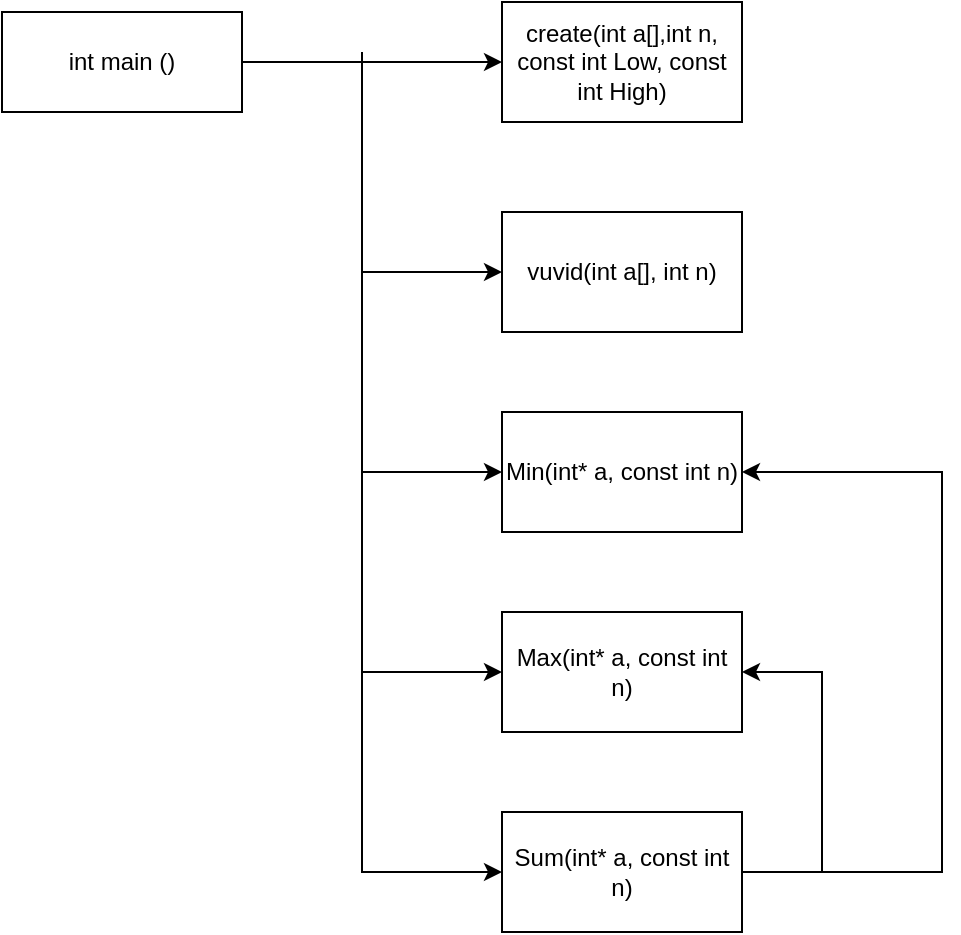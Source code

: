 <mxfile version="15.6.8" type="device"><diagram id="yUj1wfB7AjBDnEUTKi3v" name="Page-1"><mxGraphModel dx="1209" dy="584" grid="1" gridSize="10" guides="1" tooltips="1" connect="1" arrows="1" fold="1" page="1" pageScale="1" pageWidth="827" pageHeight="1169" math="0" shadow="0"><root><mxCell id="0"/><mxCell id="1" parent="0"/><mxCell id="H4LvN0TCoWUw9XXhhIoZ-4" style="edgeStyle=orthogonalEdgeStyle;rounded=0;orthogonalLoop=1;jettySize=auto;html=1;entryX=0;entryY=0.5;entryDx=0;entryDy=0;" edge="1" parent="1" source="H4LvN0TCoWUw9XXhhIoZ-1" target="H4LvN0TCoWUw9XXhhIoZ-2"><mxGeometry relative="1" as="geometry"><mxPoint x="330" y="115" as="targetPoint"/></mxGeometry></mxCell><mxCell id="H4LvN0TCoWUw9XXhhIoZ-1" value="int main ()" style="rounded=0;whiteSpace=wrap;html=1;" vertex="1" parent="1"><mxGeometry x="90" y="90" width="120" height="50" as="geometry"/></mxCell><mxCell id="H4LvN0TCoWUw9XXhhIoZ-2" value="create(int a[],int n, const int Low, const int High)" style="rounded=0;whiteSpace=wrap;html=1;" vertex="1" parent="1"><mxGeometry x="340" y="85" width="120" height="60" as="geometry"/></mxCell><mxCell id="H4LvN0TCoWUw9XXhhIoZ-3" value="vuvid(int a[], int n)" style="rounded=0;whiteSpace=wrap;html=1;" vertex="1" parent="1"><mxGeometry x="340" y="190" width="120" height="60" as="geometry"/></mxCell><mxCell id="H4LvN0TCoWUw9XXhhIoZ-5" value="" style="endArrow=classic;html=1;rounded=0;entryX=0;entryY=0.5;entryDx=0;entryDy=0;" edge="1" parent="1" target="H4LvN0TCoWUw9XXhhIoZ-3"><mxGeometry width="50" height="50" relative="1" as="geometry"><mxPoint x="270" y="110" as="sourcePoint"/><mxPoint x="270" y="320" as="targetPoint"/><Array as="points"><mxPoint x="270" y="220"/></Array></mxGeometry></mxCell><mxCell id="H4LvN0TCoWUw9XXhhIoZ-6" value="" style="endArrow=classic;html=1;rounded=0;entryX=0;entryY=0.5;entryDx=0;entryDy=0;" edge="1" parent="1"><mxGeometry width="50" height="50" relative="1" as="geometry"><mxPoint x="270" y="220" as="sourcePoint"/><mxPoint x="340" y="320" as="targetPoint"/><Array as="points"><mxPoint x="270" y="320"/></Array></mxGeometry></mxCell><mxCell id="H4LvN0TCoWUw9XXhhIoZ-7" value="" style="endArrow=classic;html=1;rounded=0;entryX=0;entryY=0.5;entryDx=0;entryDy=0;" edge="1" parent="1"><mxGeometry width="50" height="50" relative="1" as="geometry"><mxPoint x="270" y="320" as="sourcePoint"/><mxPoint x="340" y="420" as="targetPoint"/><Array as="points"><mxPoint x="270" y="420"/></Array></mxGeometry></mxCell><mxCell id="H4LvN0TCoWUw9XXhhIoZ-8" value="" style="endArrow=classic;html=1;rounded=0;entryX=0;entryY=0.5;entryDx=0;entryDy=0;" edge="1" parent="1"><mxGeometry width="50" height="50" relative="1" as="geometry"><mxPoint x="270" y="420" as="sourcePoint"/><mxPoint x="340" y="520" as="targetPoint"/><Array as="points"><mxPoint x="270" y="520"/></Array></mxGeometry></mxCell><mxCell id="H4LvN0TCoWUw9XXhhIoZ-9" value="Min(int* a, const int n)" style="rounded=0;whiteSpace=wrap;html=1;" vertex="1" parent="1"><mxGeometry x="340" y="290" width="120" height="60" as="geometry"/></mxCell><mxCell id="H4LvN0TCoWUw9XXhhIoZ-10" value="Max(int* a, const int n)" style="rounded=0;whiteSpace=wrap;html=1;" vertex="1" parent="1"><mxGeometry x="340" y="390" width="120" height="60" as="geometry"/></mxCell><mxCell id="H4LvN0TCoWUw9XXhhIoZ-12" style="edgeStyle=orthogonalEdgeStyle;rounded=0;orthogonalLoop=1;jettySize=auto;html=1;entryX=1;entryY=0.5;entryDx=0;entryDy=0;" edge="1" parent="1" source="H4LvN0TCoWUw9XXhhIoZ-11" target="H4LvN0TCoWUw9XXhhIoZ-10"><mxGeometry relative="1" as="geometry"><Array as="points"><mxPoint x="500" y="520"/><mxPoint x="500" y="420"/></Array></mxGeometry></mxCell><mxCell id="H4LvN0TCoWUw9XXhhIoZ-11" value="Sum(int* a, const int n)" style="rounded=0;whiteSpace=wrap;html=1;" vertex="1" parent="1"><mxGeometry x="340" y="490" width="120" height="60" as="geometry"/></mxCell><mxCell id="H4LvN0TCoWUw9XXhhIoZ-13" style="edgeStyle=orthogonalEdgeStyle;rounded=0;orthogonalLoop=1;jettySize=auto;html=1;entryX=1;entryY=0.5;entryDx=0;entryDy=0;exitX=1;exitY=0.5;exitDx=0;exitDy=0;" edge="1" parent="1" source="H4LvN0TCoWUw9XXhhIoZ-11" target="H4LvN0TCoWUw9XXhhIoZ-9"><mxGeometry relative="1" as="geometry"><mxPoint x="520" y="510" as="sourcePoint"/><mxPoint x="520" y="410" as="targetPoint"/><Array as="points"><mxPoint x="560" y="520"/><mxPoint x="560" y="320"/></Array></mxGeometry></mxCell></root></mxGraphModel></diagram></mxfile>